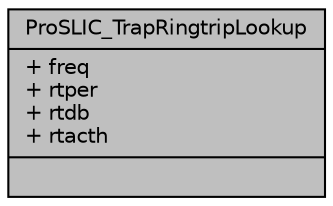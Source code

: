 digraph "ProSLIC_TrapRingtripLookup"
{
  edge [fontname="Helvetica",fontsize="10",labelfontname="Helvetica",labelfontsize="10"];
  node [fontname="Helvetica",fontsize="10",shape=record];
  Node1 [label="{ProSLIC_TrapRingtripLookup\n|+ freq\l+ rtper\l+ rtdb\l+ rtacth\l|}",height=0.2,width=0.4,color="black", fillcolor="grey75", style="filled", fontcolor="black"];
}
